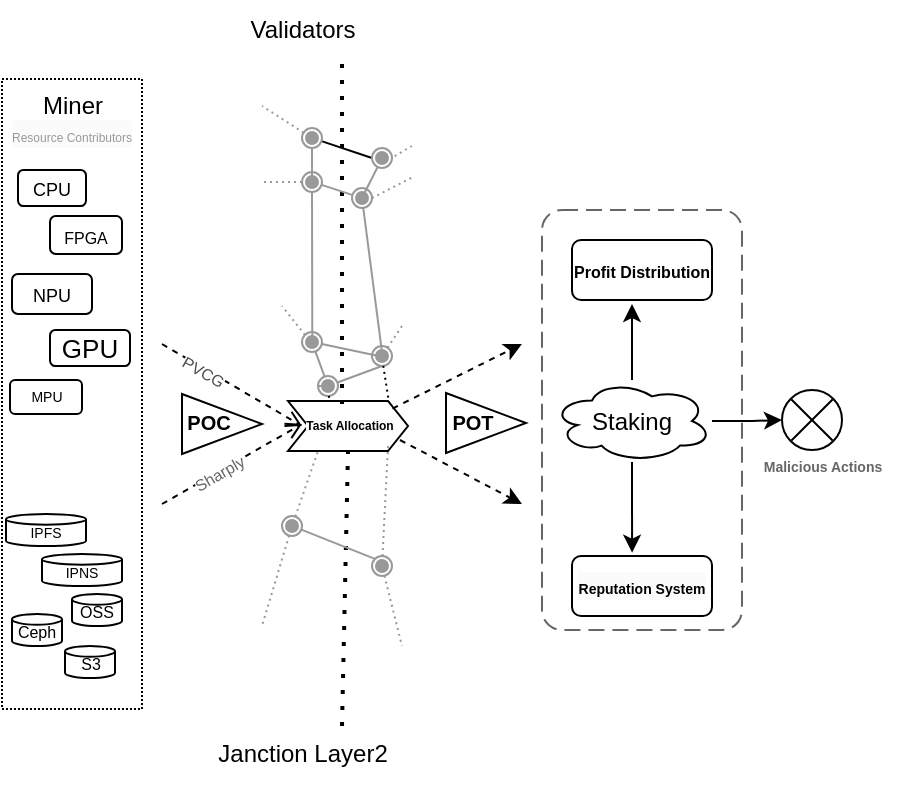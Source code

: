<mxfile version="24.7.17">
  <diagram name="Page-1" id="sY0APH3Yig54Sk834qyU">
    <mxGraphModel dx="821" dy="547" grid="1" gridSize="10" guides="1" tooltips="1" connect="1" arrows="1" fold="1" page="1" pageScale="1" pageWidth="850" pageHeight="1100" math="0" shadow="0">
      <root>
        <mxCell id="0" />
        <mxCell id="1" parent="0" />
        <mxCell id="xSZ3IVYEIuexcALMMl_H-76" value="" style="shape=step;perimeter=stepPerimeter;whiteSpace=wrap;html=1;fixedSize=1;size=10;" vertex="1" parent="1">
          <mxGeometry x="413" y="338.5" width="60" height="25" as="geometry" />
        </mxCell>
        <mxCell id="xSZ3IVYEIuexcALMMl_H-2" value="" style="endArrow=open;html=1;rounded=0;align=center;verticalAlign=bottom;dashed=1;endFill=0;labelBackgroundColor=none;spacingBottom=35;" edge="1" parent="1">
          <mxGeometry x="-0.01" relative="1" as="geometry">
            <mxPoint x="350" y="310" as="sourcePoint" />
            <mxPoint x="420" y="351" as="targetPoint" />
            <mxPoint as="offset" />
          </mxGeometry>
        </mxCell>
        <mxCell id="xSZ3IVYEIuexcALMMl_H-62" value="&lt;font style=&quot;font-size: 8px;&quot;&gt;PVCG&lt;/font&gt;" style="edgeLabel;html=1;align=center;verticalAlign=middle;resizable=0;points=[];rotation=30;fontColor=#4D4D4D;" vertex="1" connectable="0" parent="xSZ3IVYEIuexcALMMl_H-2">
          <mxGeometry x="-0.398" relative="1" as="geometry">
            <mxPoint as="offset" />
          </mxGeometry>
        </mxCell>
        <mxCell id="xSZ3IVYEIuexcALMMl_H-3" value="" style="endArrow=open;html=1;rounded=0;align=center;verticalAlign=top;dashed=1;endFill=0;labelBackgroundColor=none;spacingTop=35;" edge="1" parent="1">
          <mxGeometry x="-0.01" relative="1" as="geometry">
            <mxPoint x="350" y="390" as="sourcePoint" />
            <mxPoint x="420" y="350" as="targetPoint" />
            <mxPoint as="offset" />
          </mxGeometry>
        </mxCell>
        <mxCell id="xSZ3IVYEIuexcALMMl_H-63" value="&lt;font style=&quot;font-size: 8px;&quot;&gt;Sharply&lt;/font&gt;" style="edgeLabel;html=1;align=center;verticalAlign=middle;resizable=0;points=[];rotation=-30;fontColor=#666666;" vertex="1" connectable="0" parent="xSZ3IVYEIuexcALMMl_H-3">
          <mxGeometry x="-0.211" relative="1" as="geometry">
            <mxPoint as="offset" />
          </mxGeometry>
        </mxCell>
        <mxCell id="xSZ3IVYEIuexcALMMl_H-6" value="" style="rounded=0;whiteSpace=wrap;html=1;dashed=1;dashPattern=1 1;" vertex="1" parent="1">
          <mxGeometry x="270" y="177.5" width="70" height="315" as="geometry" />
        </mxCell>
        <mxCell id="xSZ3IVYEIuexcALMMl_H-7" value="Miner&lt;div&gt;&lt;br/&gt;&lt;/div&gt;" style="text;html=1;align=center;verticalAlign=middle;resizable=0;points=[];autosize=1;strokeColor=none;fillColor=none;" vertex="1" parent="1">
          <mxGeometry x="280" y="177.5" width="50" height="40" as="geometry" />
        </mxCell>
        <mxCell id="xSZ3IVYEIuexcALMMl_H-9" value="&lt;span style=&quot;font-family: Helvetica; font-style: normal; font-variant-ligatures: normal; font-variant-caps: normal; font-weight: 400; letter-spacing: normal; orphans: 2; text-indent: 0px; text-transform: none; widows: 2; word-spacing: 0px; -webkit-text-stroke-width: 0px; white-space: normal; background-color: rgb(251, 251, 251); text-decoration-thickness: initial; text-decoration-style: initial; text-decoration-color: initial; float: none; display: inline !important;&quot;&gt;&lt;font color=&quot;#999999&quot; style=&quot;font-size: 6px;&quot;&gt;Resource Contributors&lt;/font&gt;&lt;/span&gt;" style="text;whiteSpace=wrap;html=1;align=center;" vertex="1" parent="1">
          <mxGeometry x="270" y="191" width="70" height="30" as="geometry" />
        </mxCell>
        <mxCell id="xSZ3IVYEIuexcALMMl_H-15" value="&lt;font style=&quot;font-size: 9px;&quot;&gt;CPU&lt;/font&gt;" style="rounded=1;whiteSpace=wrap;html=1;" vertex="1" parent="1">
          <mxGeometry x="278" y="223" width="34" height="18" as="geometry" />
        </mxCell>
        <mxCell id="xSZ3IVYEIuexcALMMl_H-16" value="&lt;font style=&quot;font-size: 8px;&quot;&gt;FPGA&lt;/font&gt;" style="rounded=1;whiteSpace=wrap;html=1;" vertex="1" parent="1">
          <mxGeometry x="294" y="246" width="36" height="19" as="geometry" />
        </mxCell>
        <mxCell id="xSZ3IVYEIuexcALMMl_H-17" value="&lt;font style=&quot;font-size: 9px;&quot;&gt;NPU&lt;/font&gt;" style="rounded=1;whiteSpace=wrap;html=1;" vertex="1" parent="1">
          <mxGeometry x="275" y="275" width="40" height="20" as="geometry" />
        </mxCell>
        <mxCell id="xSZ3IVYEIuexcALMMl_H-18" value="" style="rounded=1;whiteSpace=wrap;html=1;align=center;" vertex="1" parent="1">
          <mxGeometry x="274" y="328" width="36" height="17" as="geometry" />
        </mxCell>
        <mxCell id="xSZ3IVYEIuexcALMMl_H-19" value="&lt;font style=&quot;font-size: 13px;&quot;&gt;GPU&lt;/font&gt;" style="rounded=1;whiteSpace=wrap;html=1;" vertex="1" parent="1">
          <mxGeometry x="294" y="303" width="40" height="18" as="geometry" />
        </mxCell>
        <mxCell id="xSZ3IVYEIuexcALMMl_H-20" value="&lt;span style=&quot;font-size: 7px; text-wrap-mode: wrap;&quot;&gt;MPU&lt;/span&gt;" style="text;html=1;align=center;verticalAlign=middle;resizable=0;points=[];autosize=1;strokeColor=none;fillColor=none;" vertex="1" parent="1">
          <mxGeometry x="272" y="320" width="40" height="30" as="geometry" />
        </mxCell>
        <mxCell id="xSZ3IVYEIuexcALMMl_H-21" value="&lt;font style=&quot;font-size: 7px;&quot;&gt;IPFS&lt;/font&gt;" style="strokeWidth=1;html=1;shape=mxgraph.flowchart.database;whiteSpace=wrap;" vertex="1" parent="1">
          <mxGeometry x="272" y="395" width="40" height="16" as="geometry" />
        </mxCell>
        <mxCell id="xSZ3IVYEIuexcALMMl_H-22" value="&lt;font style=&quot;font-size: 8px;&quot;&gt;Ceph&lt;/font&gt;" style="strokeWidth=1;html=1;shape=mxgraph.flowchart.database;whiteSpace=wrap;" vertex="1" parent="1">
          <mxGeometry x="275" y="445" width="25" height="16" as="geometry" />
        </mxCell>
        <mxCell id="xSZ3IVYEIuexcALMMl_H-23" value="&lt;font style=&quot;font-size: 7px;&quot;&gt;IPNS&lt;/font&gt;" style="strokeWidth=1;html=1;shape=mxgraph.flowchart.database;whiteSpace=wrap;" vertex="1" parent="1">
          <mxGeometry x="290" y="415" width="40" height="16" as="geometry" />
        </mxCell>
        <mxCell id="xSZ3IVYEIuexcALMMl_H-26" value="&lt;div style=&quot;text-align: start;&quot;&gt;&lt;span style=&quot;background-color: initial; font-size: 0px; text-wrap-mode: nowrap;&quot;&gt;&lt;font face=&quot;monospace&quot; color=&quot;rgba(0, 0, 0, 0)&quot;&gt;O&lt;/font&gt;&lt;/span&gt;&lt;/div&gt;" style="strokeWidth=1;html=1;shape=mxgraph.flowchart.database;whiteSpace=wrap;" vertex="1" parent="1">
          <mxGeometry x="305" y="435" width="25" height="16" as="geometry" />
        </mxCell>
        <mxCell id="xSZ3IVYEIuexcALMMl_H-27" value="" style="strokeWidth=1;html=1;shape=mxgraph.flowchart.database;whiteSpace=wrap;" vertex="1" parent="1">
          <mxGeometry x="301.5" y="461" width="25" height="16" as="geometry" />
        </mxCell>
        <mxCell id="xSZ3IVYEIuexcALMMl_H-28" value="&lt;font style=&quot;font-size: 8px;&quot;&gt;OSS&lt;/font&gt;" style="text;html=1;align=center;verticalAlign=middle;resizable=0;points=[];autosize=1;strokeColor=none;fillColor=none;" vertex="1" parent="1">
          <mxGeometry x="296.5" y="428" width="40" height="30" as="geometry" />
        </mxCell>
        <mxCell id="xSZ3IVYEIuexcALMMl_H-29" value="&lt;font style=&quot;font-size: 8px;&quot;&gt;S3&lt;/font&gt;" style="text;html=1;align=center;verticalAlign=middle;resizable=0;points=[];autosize=1;strokeColor=none;fillColor=none;" vertex="1" parent="1">
          <mxGeometry x="299" y="454" width="30" height="30" as="geometry" />
        </mxCell>
        <mxCell id="xSZ3IVYEIuexcALMMl_H-30" value="" style="endArrow=none;dashed=1;html=1;dashPattern=1 3;strokeWidth=2;rounded=0;" edge="1" parent="1">
          <mxGeometry width="50" height="50" relative="1" as="geometry">
            <mxPoint x="440" y="340" as="sourcePoint" />
            <mxPoint x="440" y="169" as="targetPoint" />
          </mxGeometry>
        </mxCell>
        <mxCell id="xSZ3IVYEIuexcALMMl_H-31" value="Janction Layer2" style="text;html=1;align=center;verticalAlign=middle;resizable=0;points=[];autosize=1;strokeColor=none;fillColor=none;" vertex="1" parent="1">
          <mxGeometry x="365" y="500" width="110" height="30" as="geometry" />
        </mxCell>
        <mxCell id="xSZ3IVYEIuexcALMMl_H-40" style="edgeStyle=orthogonalEdgeStyle;rounded=0;orthogonalLoop=1;jettySize=auto;html=1;endArrow=none;endFill=0;strokeColor=#999999;" edge="1" parent="1" source="xSZ3IVYEIuexcALMMl_H-32">
          <mxGeometry relative="1" as="geometry">
            <mxPoint x="425" y="221" as="targetPoint" />
          </mxGeometry>
        </mxCell>
        <mxCell id="xSZ3IVYEIuexcALMMl_H-42" style="rounded=0;orthogonalLoop=1;jettySize=auto;html=1;entryX=0;entryY=0.5;entryDx=0;entryDy=0;endArrow=none;endFill=0;" edge="1" parent="1" source="xSZ3IVYEIuexcALMMl_H-32" target="xSZ3IVYEIuexcALMMl_H-34">
          <mxGeometry relative="1" as="geometry" />
        </mxCell>
        <mxCell id="xSZ3IVYEIuexcALMMl_H-75" style="rounded=0;orthogonalLoop=1;jettySize=auto;html=1;endArrow=none;endFill=0;dashed=1;dashPattern=1 2;strokeColor=#999999;" edge="1" parent="1" source="xSZ3IVYEIuexcALMMl_H-32">
          <mxGeometry relative="1" as="geometry">
            <mxPoint x="400" y="191" as="targetPoint" />
          </mxGeometry>
        </mxCell>
        <mxCell id="xSZ3IVYEIuexcALMMl_H-32" value="" style="ellipse;html=1;shape=endState;fillColor=strokeColor;strokeColor=#999999;" vertex="1" parent="1">
          <mxGeometry x="420" y="202" width="10" height="10" as="geometry" />
        </mxCell>
        <mxCell id="xSZ3IVYEIuexcALMMl_H-33" value="" style="ellipse;html=1;shape=endState;fillColor=strokeColor;strokeColor=#999999;" vertex="1" parent="1">
          <mxGeometry x="445" y="232" width="10" height="10" as="geometry" />
        </mxCell>
        <mxCell id="xSZ3IVYEIuexcALMMl_H-34" value="" style="ellipse;html=1;shape=endState;fillColor=strokeColor;strokeColor=#999999;" vertex="1" parent="1">
          <mxGeometry x="455" y="212" width="10" height="10" as="geometry" />
        </mxCell>
        <mxCell id="xSZ3IVYEIuexcALMMl_H-55" style="edgeStyle=orthogonalEdgeStyle;rounded=0;orthogonalLoop=1;jettySize=auto;html=1;endArrow=none;endFill=0;dashed=1;dashPattern=1 2;strokeColor=#999999;" edge="1" parent="1" source="xSZ3IVYEIuexcALMMl_H-35">
          <mxGeometry relative="1" as="geometry">
            <mxPoint x="410" y="229" as="targetPoint" />
          </mxGeometry>
        </mxCell>
        <mxCell id="xSZ3IVYEIuexcALMMl_H-35" value="" style="ellipse;html=1;shape=endState;fillColor=strokeColor;strokeColor=#999999;" vertex="1" parent="1">
          <mxGeometry x="420" y="224" width="10" height="10" as="geometry" />
        </mxCell>
        <mxCell id="xSZ3IVYEIuexcALMMl_H-37" value="" style="endArrow=none;dashed=1;html=1;dashPattern=1 3;strokeWidth=2;rounded=0;entryX=0.5;entryY=1;entryDx=0;entryDy=0;" edge="1" parent="1" target="xSZ3IVYEIuexcALMMl_H-76">
          <mxGeometry width="50" height="50" relative="1" as="geometry">
            <mxPoint x="440" y="501" as="sourcePoint" />
            <mxPoint x="440" y="370" as="targetPoint" />
          </mxGeometry>
        </mxCell>
        <mxCell id="xSZ3IVYEIuexcALMMl_H-58" style="rounded=0;orthogonalLoop=1;jettySize=auto;html=1;exitX=0;exitY=0;exitDx=0;exitDy=0;endArrow=none;endFill=0;dashed=1;dashPattern=1 2;strokeColor=#999999;" edge="1" parent="1" source="xSZ3IVYEIuexcALMMl_H-38">
          <mxGeometry relative="1" as="geometry">
            <mxPoint x="410" y="291" as="targetPoint" />
          </mxGeometry>
        </mxCell>
        <mxCell id="xSZ3IVYEIuexcALMMl_H-38" value="" style="ellipse;html=1;shape=endState;fillColor=strokeColor;strokeColor=#999999;" vertex="1" parent="1">
          <mxGeometry x="420" y="304" width="10" height="10" as="geometry" />
        </mxCell>
        <mxCell id="xSZ3IVYEIuexcALMMl_H-59" style="rounded=0;orthogonalLoop=1;jettySize=auto;html=1;endArrow=none;endFill=0;dashed=1;dashPattern=1 2;strokeColor=#999999;" edge="1" parent="1" source="xSZ3IVYEIuexcALMMl_H-39">
          <mxGeometry relative="1" as="geometry">
            <mxPoint x="470" y="301" as="targetPoint" />
          </mxGeometry>
        </mxCell>
        <mxCell id="xSZ3IVYEIuexcALMMl_H-39" value="" style="ellipse;html=1;shape=endState;fillColor=strokeColor;strokeColor=#999999;" vertex="1" parent="1">
          <mxGeometry x="455" y="311" width="10" height="10" as="geometry" />
        </mxCell>
        <mxCell id="xSZ3IVYEIuexcALMMl_H-41" style="rounded=0;orthogonalLoop=1;jettySize=auto;html=1;entryX=0.004;entryY=0.343;entryDx=0;entryDy=0;entryPerimeter=0;endArrow=none;endFill=0;strokeColor=#999999;" edge="1" parent="1" source="xSZ3IVYEIuexcALMMl_H-35" target="xSZ3IVYEIuexcALMMl_H-33">
          <mxGeometry relative="1" as="geometry" />
        </mxCell>
        <mxCell id="xSZ3IVYEIuexcALMMl_H-43" style="rounded=0;orthogonalLoop=1;jettySize=auto;html=1;entryX=0.504;entryY=0.486;entryDx=0;entryDy=0;entryPerimeter=0;endArrow=none;endFill=0;strokeColor=#999999;" edge="1" parent="1" source="xSZ3IVYEIuexcALMMl_H-34" target="xSZ3IVYEIuexcALMMl_H-33">
          <mxGeometry relative="1" as="geometry" />
        </mxCell>
        <mxCell id="xSZ3IVYEIuexcALMMl_H-44" style="rounded=0;orthogonalLoop=1;jettySize=auto;html=1;entryX=0.515;entryY=0.42;entryDx=0;entryDy=0;entryPerimeter=0;endArrow=none;endFill=0;strokeColor=#999999;" edge="1" parent="1" source="xSZ3IVYEIuexcALMMl_H-35" target="xSZ3IVYEIuexcALMMl_H-38">
          <mxGeometry relative="1" as="geometry" />
        </mxCell>
        <mxCell id="xSZ3IVYEIuexcALMMl_H-45" style="rounded=0;orthogonalLoop=1;jettySize=auto;html=1;entryX=0.45;entryY=0.524;entryDx=0;entryDy=0;entryPerimeter=0;endArrow=none;endFill=0;strokeColor=#999999;" edge="1" parent="1" source="xSZ3IVYEIuexcALMMl_H-38" target="xSZ3IVYEIuexcALMMl_H-39">
          <mxGeometry relative="1" as="geometry" />
        </mxCell>
        <mxCell id="xSZ3IVYEIuexcALMMl_H-46" style="rounded=0;orthogonalLoop=1;jettySize=auto;html=1;entryX=0.537;entryY=0.589;entryDx=0;entryDy=0;entryPerimeter=0;endArrow=none;endFill=0;strokeColor=#999999;" edge="1" parent="1" source="xSZ3IVYEIuexcALMMl_H-33" target="xSZ3IVYEIuexcALMMl_H-39">
          <mxGeometry relative="1" as="geometry" />
        </mxCell>
        <mxCell id="xSZ3IVYEIuexcALMMl_H-47" style="rounded=0;orthogonalLoop=1;jettySize=auto;html=1;endArrow=none;endFill=0;strokeColor=#999999;" edge="1" parent="1" source="xSZ3IVYEIuexcALMMl_H-69">
          <mxGeometry relative="1" as="geometry">
            <mxPoint x="430" y="331" as="targetPoint" />
          </mxGeometry>
        </mxCell>
        <mxCell id="xSZ3IVYEIuexcALMMl_H-53" style="rounded=0;orthogonalLoop=1;jettySize=auto;html=1;endArrow=none;endFill=0;dashed=1;dashPattern=1 2;strokeColor=#999999;" edge="1" parent="1" source="xSZ3IVYEIuexcALMMl_H-49">
          <mxGeometry relative="1" as="geometry">
            <mxPoint x="400" y="451" as="targetPoint" />
          </mxGeometry>
        </mxCell>
        <mxCell id="xSZ3IVYEIuexcALMMl_H-73" style="rounded=0;orthogonalLoop=1;jettySize=auto;html=1;entryX=0;entryY=0;entryDx=0;entryDy=0;endArrow=none;endFill=0;strokeColor=#999999;" edge="1" parent="1" source="xSZ3IVYEIuexcALMMl_H-49" target="xSZ3IVYEIuexcALMMl_H-50">
          <mxGeometry relative="1" as="geometry" />
        </mxCell>
        <mxCell id="xSZ3IVYEIuexcALMMl_H-78" style="rounded=0;orthogonalLoop=1;jettySize=auto;html=1;entryX=0.25;entryY=1;entryDx=0;entryDy=0;endArrow=none;endFill=0;dashed=1;dashPattern=1 2;strokeColor=#999999;" edge="1" parent="1" source="xSZ3IVYEIuexcALMMl_H-49" target="xSZ3IVYEIuexcALMMl_H-76">
          <mxGeometry relative="1" as="geometry" />
        </mxCell>
        <mxCell id="xSZ3IVYEIuexcALMMl_H-49" value="" style="ellipse;html=1;shape=endState;fillColor=strokeColor;strokeColor=#999999;" vertex="1" parent="1">
          <mxGeometry x="410" y="396" width="10" height="10" as="geometry" />
        </mxCell>
        <mxCell id="xSZ3IVYEIuexcALMMl_H-54" style="rounded=0;orthogonalLoop=1;jettySize=auto;html=1;endArrow=none;endFill=0;dashed=1;dashPattern=1 2;strokeColor=#999999;" edge="1" parent="1" source="xSZ3IVYEIuexcALMMl_H-50">
          <mxGeometry relative="1" as="geometry">
            <mxPoint x="470" y="461" as="targetPoint" />
          </mxGeometry>
        </mxCell>
        <mxCell id="xSZ3IVYEIuexcALMMl_H-79" style="rounded=0;orthogonalLoop=1;jettySize=auto;html=1;entryX=0.834;entryY=0.888;entryDx=0;entryDy=0;endArrow=none;endFill=0;dashed=1;dashPattern=1 2;strokeColor=#999999;entryPerimeter=0;" edge="1" parent="1" source="xSZ3IVYEIuexcALMMl_H-50" target="xSZ3IVYEIuexcALMMl_H-76">
          <mxGeometry relative="1" as="geometry" />
        </mxCell>
        <mxCell id="xSZ3IVYEIuexcALMMl_H-50" value="" style="ellipse;html=1;shape=endState;fillColor=strokeColor;strokeColor=#999999;" vertex="1" parent="1">
          <mxGeometry x="455" y="416" width="10" height="10" as="geometry" />
        </mxCell>
        <mxCell id="xSZ3IVYEIuexcALMMl_H-56" style="rounded=0;orthogonalLoop=1;jettySize=auto;html=1;endArrow=none;endFill=0;dashed=1;dashPattern=1 2;strokeColor=#999999;" edge="1" parent="1">
          <mxGeometry relative="1" as="geometry">
            <mxPoint x="465" y="216.79" as="targetPoint" />
            <mxPoint x="475" y="211" as="sourcePoint" />
          </mxGeometry>
        </mxCell>
        <mxCell id="xSZ3IVYEIuexcALMMl_H-57" style="rounded=0;orthogonalLoop=1;jettySize=auto;html=1;endArrow=none;endFill=0;dashed=1;dashPattern=1 2;exitX=1;exitY=0.5;exitDx=0;exitDy=0;strokeColor=#999999;" edge="1" parent="1" source="xSZ3IVYEIuexcALMMl_H-33">
          <mxGeometry relative="1" as="geometry">
            <mxPoint x="475" y="226.79" as="targetPoint" />
            <mxPoint x="485" y="221" as="sourcePoint" />
          </mxGeometry>
        </mxCell>
        <mxCell id="xSZ3IVYEIuexcALMMl_H-60" value="Validators" style="text;html=1;align=center;verticalAlign=middle;resizable=0;points=[];autosize=1;strokeColor=none;fillColor=none;" vertex="1" parent="1">
          <mxGeometry x="380" y="138" width="80" height="30" as="geometry" />
        </mxCell>
        <mxCell id="xSZ3IVYEIuexcALMMl_H-66" value="" style="triangle;whiteSpace=wrap;html=1;" vertex="1" parent="1">
          <mxGeometry x="360" y="335" width="40" height="30" as="geometry" />
        </mxCell>
        <mxCell id="xSZ3IVYEIuexcALMMl_H-67" value="&lt;span style=&quot;font-size: 10px; text-wrap-mode: wrap;&quot;&gt;&lt;b&gt;POC&lt;/b&gt;&lt;/span&gt;" style="text;html=1;align=center;verticalAlign=middle;resizable=0;points=[];autosize=1;strokeColor=none;fillColor=none;" vertex="1" parent="1">
          <mxGeometry x="348" y="334" width="50" height="30" as="geometry" />
        </mxCell>
        <mxCell id="xSZ3IVYEIuexcALMMl_H-70" value="" style="rounded=0;orthogonalLoop=1;jettySize=auto;html=1;endArrow=none;endFill=0;strokeColor=#999999;" edge="1" parent="1" source="xSZ3IVYEIuexcALMMl_H-38" target="xSZ3IVYEIuexcALMMl_H-69">
          <mxGeometry relative="1" as="geometry">
            <mxPoint x="426" y="314" as="sourcePoint" />
            <mxPoint x="430" y="331" as="targetPoint" />
          </mxGeometry>
        </mxCell>
        <mxCell id="xSZ3IVYEIuexcALMMl_H-71" style="rounded=0;orthogonalLoop=1;jettySize=auto;html=1;entryX=0.5;entryY=1;entryDx=0;entryDy=0;endArrow=none;endFill=0;strokeColor=#999999;" edge="1" parent="1" source="xSZ3IVYEIuexcALMMl_H-69" target="xSZ3IVYEIuexcALMMl_H-39">
          <mxGeometry relative="1" as="geometry" />
        </mxCell>
        <mxCell id="xSZ3IVYEIuexcALMMl_H-69" value="" style="ellipse;html=1;shape=endState;fillColor=strokeColor;strokeColor=#999999;" vertex="1" parent="1">
          <mxGeometry x="428" y="326" width="10" height="10" as="geometry" />
        </mxCell>
        <mxCell id="xSZ3IVYEIuexcALMMl_H-80" style="rounded=0;orthogonalLoop=1;jettySize=auto;html=1;entryX=0.344;entryY=-0.042;entryDx=0;entryDy=0;entryPerimeter=0;endArrow=none;endFill=0;dashed=1;dashPattern=1 2;" edge="1" parent="1" source="xSZ3IVYEIuexcALMMl_H-69" target="xSZ3IVYEIuexcALMMl_H-76">
          <mxGeometry relative="1" as="geometry" />
        </mxCell>
        <mxCell id="xSZ3IVYEIuexcALMMl_H-81" style="rounded=0;orthogonalLoop=1;jettySize=auto;html=1;entryX=0.841;entryY=0.02;entryDx=0;entryDy=0;entryPerimeter=0;endArrow=none;endFill=0;dashed=1;dashPattern=1 2;" edge="1" parent="1" source="xSZ3IVYEIuexcALMMl_H-39" target="xSZ3IVYEIuexcALMMl_H-76">
          <mxGeometry relative="1" as="geometry" />
        </mxCell>
        <mxCell id="xSZ3IVYEIuexcALMMl_H-84" style="rounded=0;orthogonalLoop=1;jettySize=auto;html=1;dashed=1;exitX=0.871;exitY=0.151;exitDx=0;exitDy=0;exitPerimeter=0;" edge="1" parent="1" source="xSZ3IVYEIuexcALMMl_H-76">
          <mxGeometry relative="1" as="geometry">
            <mxPoint x="530" y="310" as="targetPoint" />
          </mxGeometry>
        </mxCell>
        <mxCell id="xSZ3IVYEIuexcALMMl_H-83" value="&lt;span style=&quot;color: rgb(0, 0, 0); font-family: Helvetica; font-style: normal; font-variant-ligatures: normal; font-variant-caps: normal; letter-spacing: normal; orphans: 2; text-indent: 0px; text-transform: none; widows: 2; word-spacing: 0px; -webkit-text-stroke-width: 0px; white-space: normal; background-color: rgb(251, 251, 251); text-decoration-thickness: initial; text-decoration-style: initial; text-decoration-color: initial; float: none; display: inline !important; font-size: 6px;&quot;&gt;&lt;b&gt;Task Allocation&lt;/b&gt;&lt;/span&gt;" style="text;whiteSpace=wrap;html=1;align=center;" vertex="1" parent="1">
          <mxGeometry x="419" y="335" width="50" height="20" as="geometry" />
        </mxCell>
        <mxCell id="xSZ3IVYEIuexcALMMl_H-85" style="rounded=0;orthogonalLoop=1;jettySize=auto;html=1;dashed=1;exitX=0.871;exitY=0.151;exitDx=0;exitDy=0;exitPerimeter=0;" edge="1" parent="1">
          <mxGeometry relative="1" as="geometry">
            <mxPoint x="530" y="390" as="targetPoint" />
            <mxPoint x="469" y="358" as="sourcePoint" />
          </mxGeometry>
        </mxCell>
        <mxCell id="xSZ3IVYEIuexcALMMl_H-87" value="" style="triangle;whiteSpace=wrap;html=1;" vertex="1" parent="1">
          <mxGeometry x="492" y="334.5" width="40" height="30" as="geometry" />
        </mxCell>
        <mxCell id="xSZ3IVYEIuexcALMMl_H-88" value="&lt;span style=&quot;font-size: 10px; text-wrap-mode: wrap;&quot;&gt;&lt;b&gt;POT&lt;/b&gt;&lt;/span&gt;" style="text;html=1;align=center;verticalAlign=middle;resizable=0;points=[];autosize=1;strokeColor=none;fillColor=none;" vertex="1" parent="1">
          <mxGeometry x="485" y="333.5" width="40" height="30" as="geometry" />
        </mxCell>
        <object placeholders="1" c4Name="Reputation System" id="xSZ3IVYEIuexcALMMl_H-89">
          <mxCell style="rounded=1;fontSize=11;whiteSpace=wrap;html=1;dashed=1;arcSize=20;fillColor=none;strokeColor=#666666;fontColor=#333333;labelBackgroundColor=none;align=left;verticalAlign=bottom;labelBorderColor=none;spacingTop=0;spacing=10;dashPattern=8 4;metaEdit=1;rotatable=0;perimeter=rectanglePerimeter;noLabel=0;labelPadding=0;allowArrows=0;connectable=0;expand=0;recursiveResize=0;editable=1;pointerEvents=0;absoluteArcSize=1;points=[[0.25,0,0],[0.5,0,0],[0.75,0,0],[1,0.25,0],[1,0.5,0],[1,0.75,0],[0.75,1,0],[0.5,1,0],[0.25,1,0],[0,0.75,0],[0,0.5,0],[0,0.25,0]];" vertex="1" parent="1">
            <mxGeometry x="540" y="243" width="100" height="210" as="geometry" />
          </mxCell>
        </object>
        <mxCell id="xSZ3IVYEIuexcALMMl_H-91" value="&lt;span style=&quot;color: rgb(0, 0, 0); font-family: Helvetica; font-style: normal; font-variant-ligatures: normal; font-variant-caps: normal; letter-spacing: normal; orphans: 2; text-align: center; text-indent: 0px; text-transform: none; widows: 2; word-spacing: 0px; -webkit-text-stroke-width: 0px; white-space: nowrap; background-color: rgb(251, 251, 251); text-decoration-thickness: initial; text-decoration-style: initial; text-decoration-color: initial; float: none; display: inline !important;&quot;&gt;&lt;font style=&quot;font-size: 7px;&quot;&gt;&lt;b&gt;Reputation System&lt;/b&gt;&lt;/font&gt;&lt;/span&gt;" style="rounded=1;whiteSpace=wrap;html=1;" vertex="1" parent="1">
          <mxGeometry x="555" y="416" width="70" height="30" as="geometry" />
        </mxCell>
        <mxCell id="xSZ3IVYEIuexcALMMl_H-93" value="&lt;span style=&quot;text-wrap-mode: nowrap;&quot;&gt;&lt;font style=&quot;font-size: 8px;&quot;&gt;&lt;b&gt;Profit Distribution&lt;/b&gt;&lt;/font&gt;&lt;/span&gt;" style="rounded=1;whiteSpace=wrap;html=1;" vertex="1" parent="1">
          <mxGeometry x="555" y="258" width="70" height="30" as="geometry" />
        </mxCell>
        <mxCell id="xSZ3IVYEIuexcALMMl_H-95" style="edgeStyle=orthogonalEdgeStyle;rounded=0;orthogonalLoop=1;jettySize=auto;html=1;" edge="1" parent="1" source="xSZ3IVYEIuexcALMMl_H-94">
          <mxGeometry relative="1" as="geometry">
            <mxPoint x="585" y="290" as="targetPoint" />
          </mxGeometry>
        </mxCell>
        <mxCell id="xSZ3IVYEIuexcALMMl_H-99" style="edgeStyle=orthogonalEdgeStyle;rounded=0;orthogonalLoop=1;jettySize=auto;html=1;" edge="1" parent="1" source="xSZ3IVYEIuexcALMMl_H-94" target="xSZ3IVYEIuexcALMMl_H-98">
          <mxGeometry relative="1" as="geometry" />
        </mxCell>
        <mxCell id="xSZ3IVYEIuexcALMMl_H-94" value="Staking" style="ellipse;shape=cloud;whiteSpace=wrap;html=1;" vertex="1" parent="1">
          <mxGeometry x="545" y="328" width="80" height="41" as="geometry" />
        </mxCell>
        <mxCell id="xSZ3IVYEIuexcALMMl_H-96" style="edgeStyle=orthogonalEdgeStyle;rounded=0;orthogonalLoop=1;jettySize=auto;html=1;entryX=0.429;entryY=-0.056;entryDx=0;entryDy=0;entryPerimeter=0;" edge="1" parent="1" source="xSZ3IVYEIuexcALMMl_H-94" target="xSZ3IVYEIuexcALMMl_H-91">
          <mxGeometry relative="1" as="geometry" />
        </mxCell>
        <mxCell id="xSZ3IVYEIuexcALMMl_H-98" value="" style="shape=sumEllipse;perimeter=ellipsePerimeter;html=1;backgroundOutline=1;" vertex="1" parent="1">
          <mxGeometry x="660" y="333" width="30" height="30" as="geometry" />
        </mxCell>
        <mxCell id="xSZ3IVYEIuexcALMMl_H-100" value="&lt;font color=&quot;#666666&quot; style=&quot;font-size: 7px;&quot;&gt;&lt;b style=&quot;&quot;&gt;Malicious Actions&lt;/b&gt;&lt;/font&gt;" style="text;html=1;align=center;verticalAlign=middle;resizable=0;points=[];autosize=1;strokeColor=none;fillColor=none;" vertex="1" parent="1">
          <mxGeometry x="640" y="355" width="80" height="30" as="geometry" />
        </mxCell>
      </root>
    </mxGraphModel>
  </diagram>
</mxfile>

